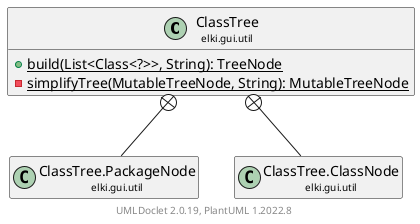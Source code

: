 @startuml
    remove .*\.(Instance|Par|Parameterizer|Factory)$
    set namespaceSeparator none
    hide empty fields
    hide empty methods

    class "<size:14>ClassTree\n<size:10>elki.gui.util" as elki.gui.util.ClassTree [[ClassTree.html]] {
        {static} +build(List<Class<?>>, String): TreeNode
        {static} -simplifyTree(MutableTreeNode, String): MutableTreeNode
    }
    class "<size:14>ClassTree.PackageNode\n<size:10>elki.gui.util" as elki.gui.util.ClassTree.PackageNode [[ClassTree.PackageNode.html]]
    class "<size:14>ClassTree.ClassNode\n<size:10>elki.gui.util" as elki.gui.util.ClassTree.ClassNode [[ClassTree.ClassNode.html]]

    elki.gui.util.ClassTree +-- elki.gui.util.ClassTree.PackageNode
    elki.gui.util.ClassTree +-- elki.gui.util.ClassTree.ClassNode

    center footer UMLDoclet 2.0.19, PlantUML 1.2022.8
@enduml
